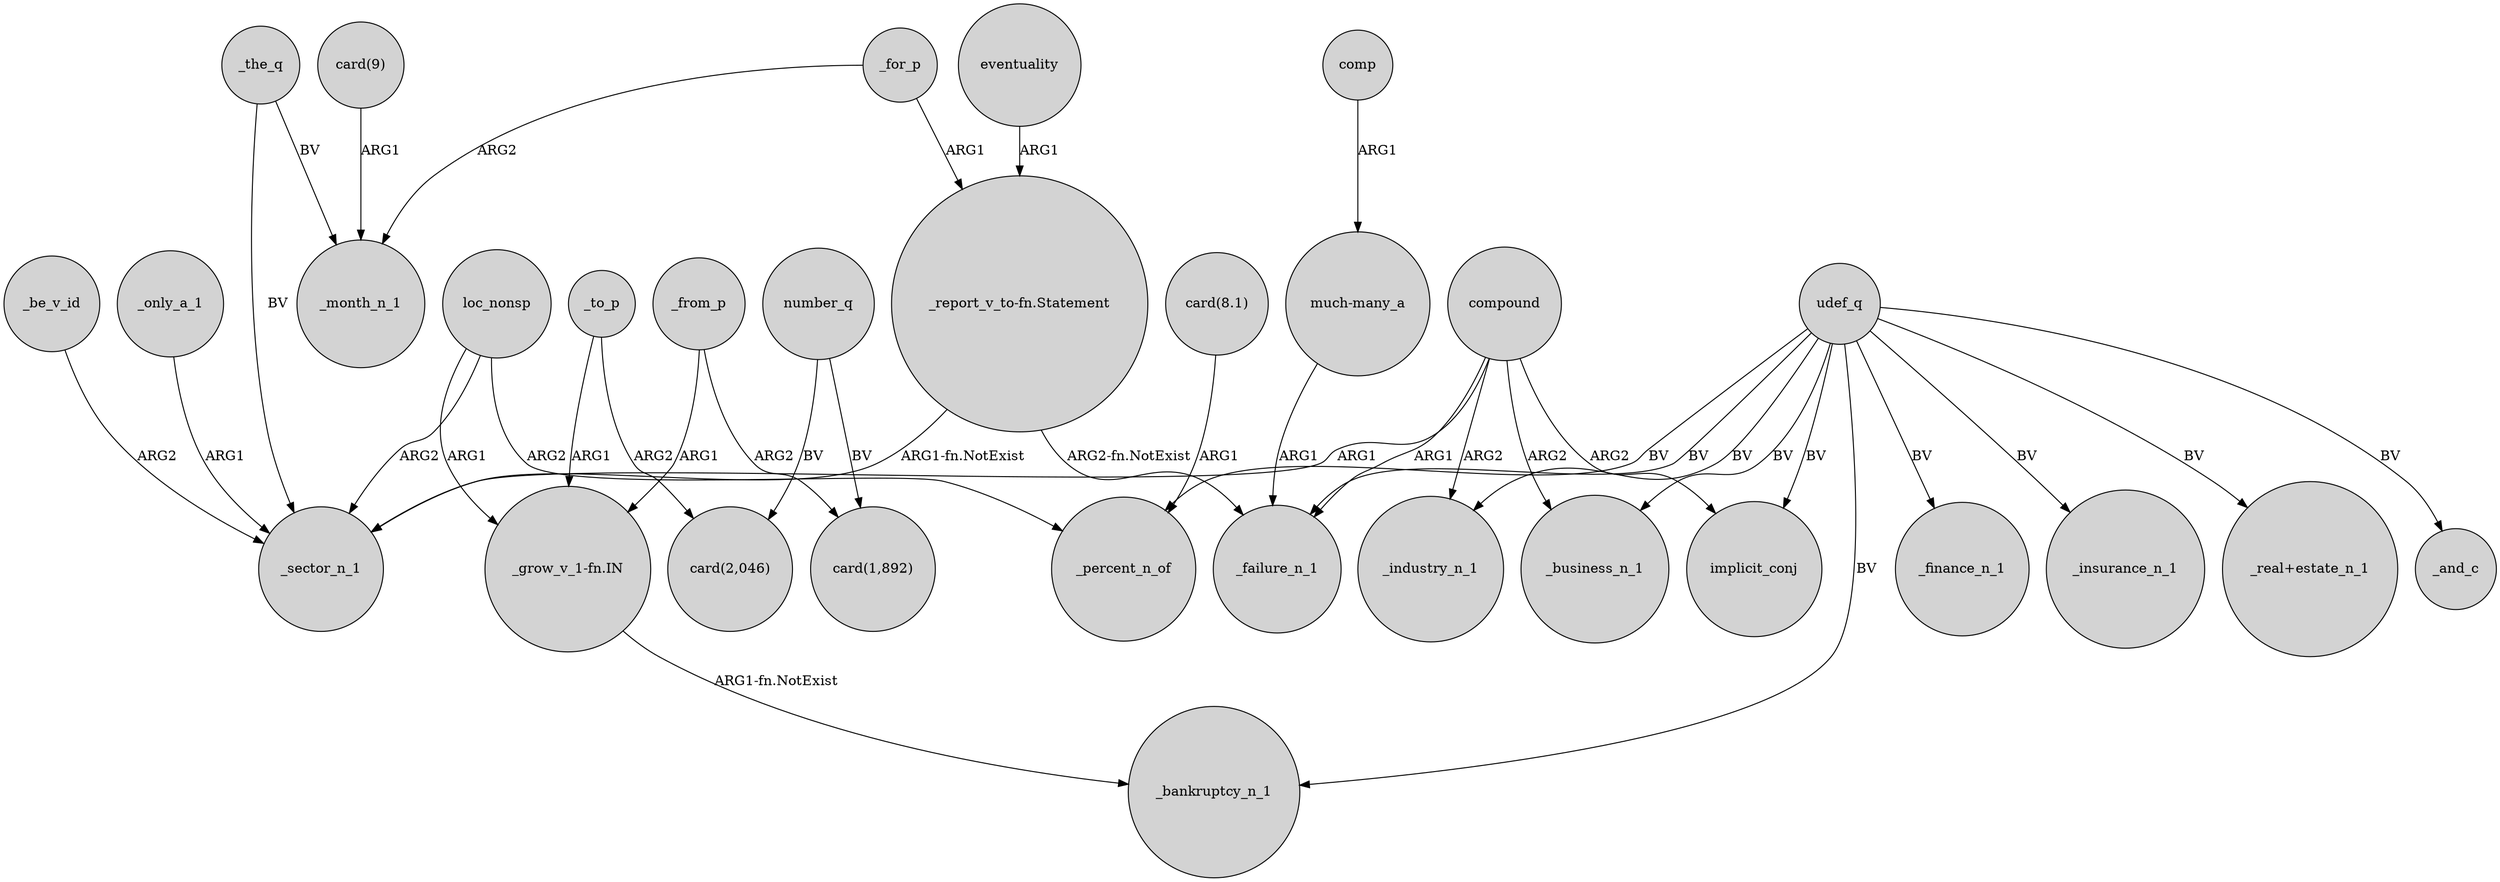 digraph {
	node [shape=circle style=filled]
	_for_p -> _month_n_1 [label=ARG2]
	compound -> implicit_conj [label=ARG2]
	udef_q -> _bankruptcy_n_1 [label=BV]
	"_grow_v_1-fn.IN" -> _bankruptcy_n_1 [label="ARG1-fn.NotExist"]
	compound -> _sector_n_1 [label=ARG1]
	udef_q -> _finance_n_1 [label=BV]
	"_report_v_to-fn.Statement" -> _sector_n_1 [label="ARG1-fn.NotExist"]
	_for_p -> "_report_v_to-fn.Statement" [label=ARG1]
	number_q -> "card(2,046)" [label=BV]
	udef_q -> _insurance_n_1 [label=BV]
	_to_p -> "card(2,046)" [label=ARG2]
	"much-many_a" -> _failure_n_1 [label=ARG1]
	_be_v_id -> _sector_n_1 [label=ARG2]
	eventuality -> "_report_v_to-fn.Statement" [label=ARG1]
	udef_q -> implicit_conj [label=BV]
	_from_p -> "_grow_v_1-fn.IN" [label=ARG1]
	loc_nonsp -> _sector_n_1 [label=ARG2]
	_the_q -> _month_n_1 [label=BV]
	number_q -> "card(1,892)" [label=BV]
	comp -> "much-many_a" [label=ARG1]
	compound -> _industry_n_1 [label=ARG2]
	"_report_v_to-fn.Statement" -> _failure_n_1 [label="ARG2-fn.NotExist"]
	compound -> _failure_n_1 [label=ARG1]
	"card(9)" -> _month_n_1 [label=ARG1]
	loc_nonsp -> _percent_n_of [label=ARG2]
	loc_nonsp -> "_grow_v_1-fn.IN" [label=ARG1]
	udef_q -> _failure_n_1 [label=BV]
	udef_q -> "_real+estate_n_1" [label=BV]
	"card(8.1)" -> _percent_n_of [label=ARG1]
	_to_p -> "_grow_v_1-fn.IN" [label=ARG1]
	compound -> _business_n_1 [label=ARG2]
	_only_a_1 -> _sector_n_1 [label=ARG1]
	udef_q -> _business_n_1 [label=BV]
	_from_p -> "card(1,892)" [label=ARG2]
	udef_q -> _percent_n_of [label=BV]
	udef_q -> _and_c [label=BV]
	udef_q -> _industry_n_1 [label=BV]
	_the_q -> _sector_n_1 [label=BV]
}
